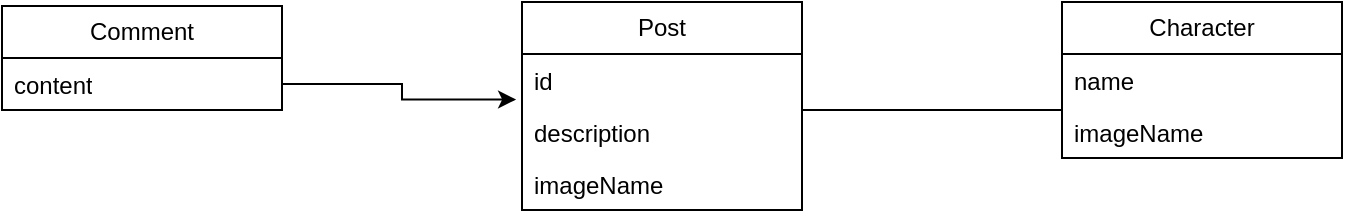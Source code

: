 <mxfile version="22.0.4" type="device">
  <diagram name="Page-1" id="XPK5_hX0AzlUG-VQATTn">
    <mxGraphModel dx="845" dy="585" grid="1" gridSize="10" guides="1" tooltips="1" connect="1" arrows="1" fold="1" page="1" pageScale="1" pageWidth="827" pageHeight="1169" math="0" shadow="0">
      <root>
        <mxCell id="0" />
        <mxCell id="1" parent="0" />
        <mxCell id="o2yTD77q6763F8VqGB7t-1" value="Post" style="swimlane;fontStyle=0;childLayout=stackLayout;horizontal=1;startSize=26;fillColor=none;horizontalStack=0;resizeParent=1;resizeParentMax=0;resizeLast=0;collapsible=1;marginBottom=0;whiteSpace=wrap;html=1;" vertex="1" parent="1">
          <mxGeometry x="340" y="210" width="140" height="104" as="geometry" />
        </mxCell>
        <mxCell id="o2yTD77q6763F8VqGB7t-2" value="id" style="text;strokeColor=none;fillColor=none;align=left;verticalAlign=top;spacingLeft=4;spacingRight=4;overflow=hidden;rotatable=0;points=[[0,0.5],[1,0.5]];portConstraint=eastwest;whiteSpace=wrap;html=1;" vertex="1" parent="o2yTD77q6763F8VqGB7t-1">
          <mxGeometry y="26" width="140" height="26" as="geometry" />
        </mxCell>
        <mxCell id="o2yTD77q6763F8VqGB7t-10" value="description" style="text;strokeColor=none;fillColor=none;align=left;verticalAlign=top;spacingLeft=4;spacingRight=4;overflow=hidden;rotatable=0;points=[[0,0.5],[1,0.5]];portConstraint=eastwest;whiteSpace=wrap;html=1;" vertex="1" parent="o2yTD77q6763F8VqGB7t-1">
          <mxGeometry y="52" width="140" height="26" as="geometry" />
        </mxCell>
        <mxCell id="o2yTD77q6763F8VqGB7t-3" value="imageName" style="text;strokeColor=none;fillColor=none;align=left;verticalAlign=top;spacingLeft=4;spacingRight=4;overflow=hidden;rotatable=0;points=[[0,0.5],[1,0.5]];portConstraint=eastwest;whiteSpace=wrap;html=1;" vertex="1" parent="o2yTD77q6763F8VqGB7t-1">
          <mxGeometry y="78" width="140" height="26" as="geometry" />
        </mxCell>
        <mxCell id="o2yTD77q6763F8VqGB7t-6" value="Character" style="swimlane;fontStyle=0;childLayout=stackLayout;horizontal=1;startSize=26;fillColor=none;horizontalStack=0;resizeParent=1;resizeParentMax=0;resizeLast=0;collapsible=1;marginBottom=0;whiteSpace=wrap;html=1;" vertex="1" parent="1">
          <mxGeometry x="610" y="210" width="140" height="78" as="geometry" />
        </mxCell>
        <mxCell id="o2yTD77q6763F8VqGB7t-7" value="name" style="text;strokeColor=none;fillColor=none;align=left;verticalAlign=top;spacingLeft=4;spacingRight=4;overflow=hidden;rotatable=0;points=[[0,0.5],[1,0.5]];portConstraint=eastwest;whiteSpace=wrap;html=1;" vertex="1" parent="o2yTD77q6763F8VqGB7t-6">
          <mxGeometry y="26" width="140" height="26" as="geometry" />
        </mxCell>
        <mxCell id="o2yTD77q6763F8VqGB7t-18" value="imageName" style="text;strokeColor=none;fillColor=none;align=left;verticalAlign=top;spacingLeft=4;spacingRight=4;overflow=hidden;rotatable=0;points=[[0,0.5],[1,0.5]];portConstraint=eastwest;whiteSpace=wrap;html=1;" vertex="1" parent="o2yTD77q6763F8VqGB7t-6">
          <mxGeometry y="52" width="140" height="26" as="geometry" />
        </mxCell>
        <mxCell id="o2yTD77q6763F8VqGB7t-12" value="" style="line;strokeWidth=1;fillColor=none;align=left;verticalAlign=middle;spacingTop=-1;spacingLeft=3;spacingRight=3;rotatable=0;labelPosition=right;points=[];portConstraint=eastwest;strokeColor=inherit;" vertex="1" parent="1">
          <mxGeometry x="480" y="260" width="130" height="8" as="geometry" />
        </mxCell>
        <mxCell id="o2yTD77q6763F8VqGB7t-13" value="Comment" style="swimlane;fontStyle=0;childLayout=stackLayout;horizontal=1;startSize=26;fillColor=none;horizontalStack=0;resizeParent=1;resizeParentMax=0;resizeLast=0;collapsible=1;marginBottom=0;whiteSpace=wrap;html=1;" vertex="1" parent="1">
          <mxGeometry x="80" y="212" width="140" height="52" as="geometry" />
        </mxCell>
        <mxCell id="o2yTD77q6763F8VqGB7t-14" value="content" style="text;strokeColor=none;fillColor=none;align=left;verticalAlign=top;spacingLeft=4;spacingRight=4;overflow=hidden;rotatable=0;points=[[0,0.5],[1,0.5]];portConstraint=eastwest;whiteSpace=wrap;html=1;" vertex="1" parent="o2yTD77q6763F8VqGB7t-13">
          <mxGeometry y="26" width="140" height="26" as="geometry" />
        </mxCell>
        <mxCell id="o2yTD77q6763F8VqGB7t-17" style="edgeStyle=orthogonalEdgeStyle;rounded=0;orthogonalLoop=1;jettySize=auto;html=1;entryX=-0.021;entryY=-0.125;entryDx=0;entryDy=0;entryPerimeter=0;" edge="1" parent="1" source="o2yTD77q6763F8VqGB7t-14" target="o2yTD77q6763F8VqGB7t-10">
          <mxGeometry relative="1" as="geometry" />
        </mxCell>
      </root>
    </mxGraphModel>
  </diagram>
</mxfile>
